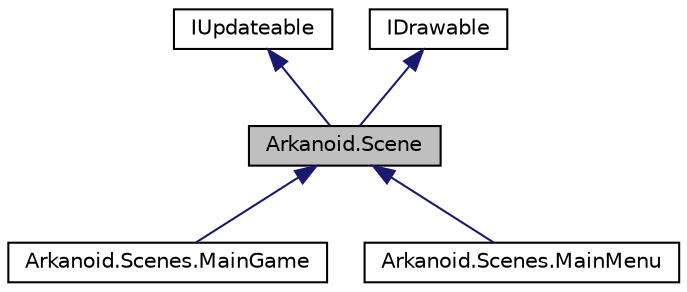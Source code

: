 digraph "Arkanoid.Scene"
{
 // INTERACTIVE_SVG=YES
  edge [fontname="Helvetica",fontsize="10",labelfontname="Helvetica",labelfontsize="10"];
  node [fontname="Helvetica",fontsize="10",shape=record];
  Node0 [label="Arkanoid.Scene",height=0.2,width=0.4,color="black", fillcolor="grey75", style="filled", fontcolor="black"];
  Node1 -> Node0 [dir="back",color="midnightblue",fontsize="10",style="solid",fontname="Helvetica"];
  Node1 [label="IUpdateable",height=0.2,width=0.4,color="black", fillcolor="white", style="filled",URL="$interface_arkanoid_1_1_i_updateable.html",tooltip="Basic interface for objects which should be updated every frame "];
  Node2 -> Node0 [dir="back",color="midnightblue",fontsize="10",style="solid",fontname="Helvetica"];
  Node2 [label="IDrawable",height=0.2,width=0.4,color="black", fillcolor="white", style="filled",URL="$interface_arkanoid_1_1_i_drawable.html",tooltip="Interface for objects drawn on the screen "];
  Node0 -> Node3 [dir="back",color="midnightblue",fontsize="10",style="solid",fontname="Helvetica"];
  Node3 [label="Arkanoid.Scenes.MainGame",height=0.2,width=0.4,color="black", fillcolor="white", style="filled",URL="$class_arkanoid_1_1_scenes_1_1_main_game.html",tooltip="Main game scene "];
  Node0 -> Node4 [dir="back",color="midnightblue",fontsize="10",style="solid",fontname="Helvetica"];
  Node4 [label="Arkanoid.Scenes.MainMenu",height=0.2,width=0.4,color="black", fillcolor="white", style="filled",URL="$class_arkanoid_1_1_scenes_1_1_main_menu.html",tooltip="Main menu scene "];
}

